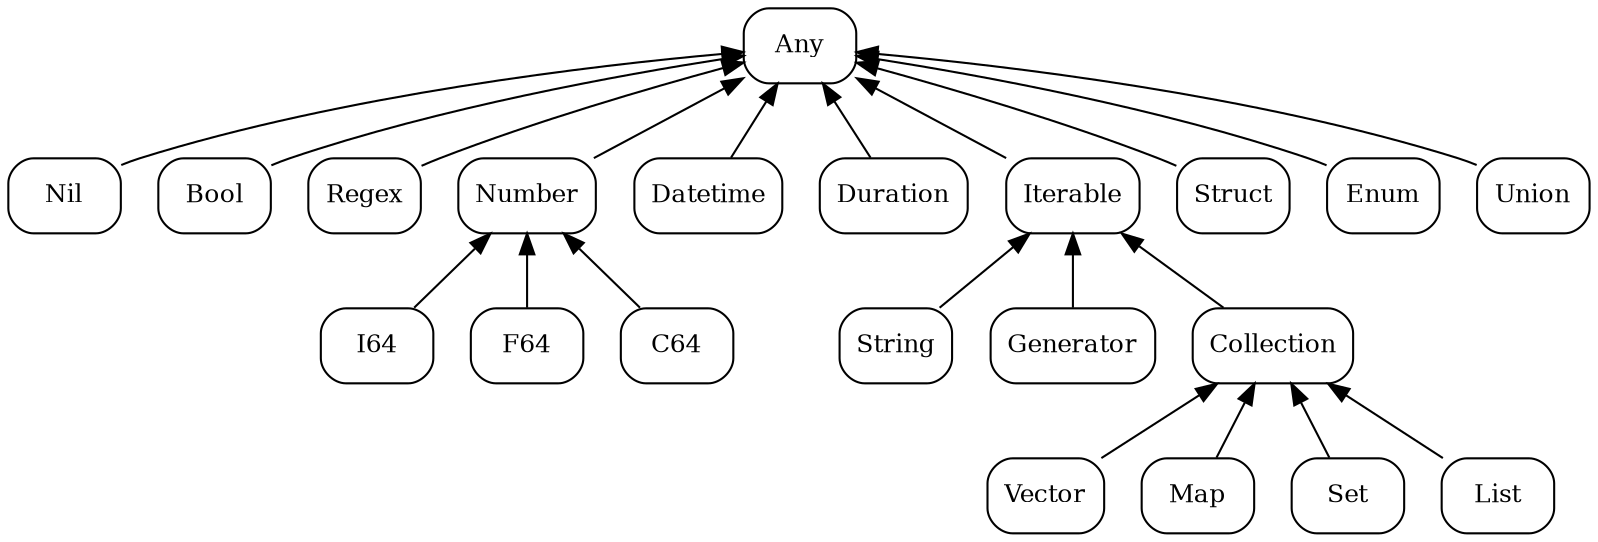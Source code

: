// $ dot -Tpng -o ype_system.png type_system.dot
digraph sci_lisp_type_system {
  graph [layout = dot; rankdir = BT;];
  
  node [fontsize = 12; shape = box; style = "rounded";];
  
  Nil -> Any;
  Bool -> Any;
  Regex -> Any;
  Number -> Any;
  Datetime -> Any;
  Duration -> Any;
  Iterable -> Any;
  Struct -> Any;
  Enum -> Any;
  Union -> Any;
  
  I64 -> Number;
  F64 -> Number;
  C64 -> Number;
  
  String -> Iterable;
  Generator -> Iterable;
  Collection -> Iterable;
  
  Vector -> Collection;
  Map -> Collection;
  Set -> Collection;
  List -> Collection;
}
